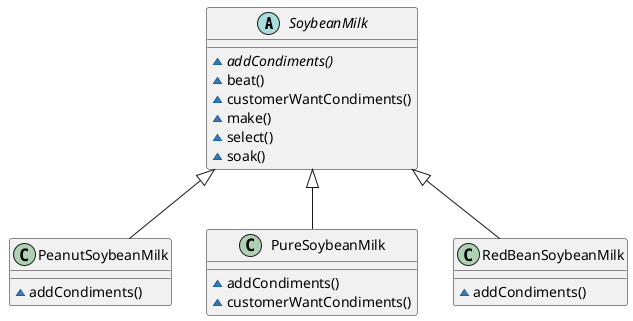 @startuml
abstract class SoybeanMilk {
    {abstract} ~ addCondiments()
    ~ beat()
    ~ customerWantCondiments()
    ~ make()
    ~ select()
    ~ soak()
}
class PeanutSoybeanMilk {
    ~ addCondiments()
}
class PureSoybeanMilk {
    ~ addCondiments()
    ~ customerWantCondiments()
}
class RedBeanSoybeanMilk {
    ~ addCondiments()
}
PeanutSoybeanMilk -up-|> SoybeanMilk
PureSoybeanMilk -up-|> SoybeanMilk
RedBeanSoybeanMilk -up-|> SoybeanMilk
@enduml